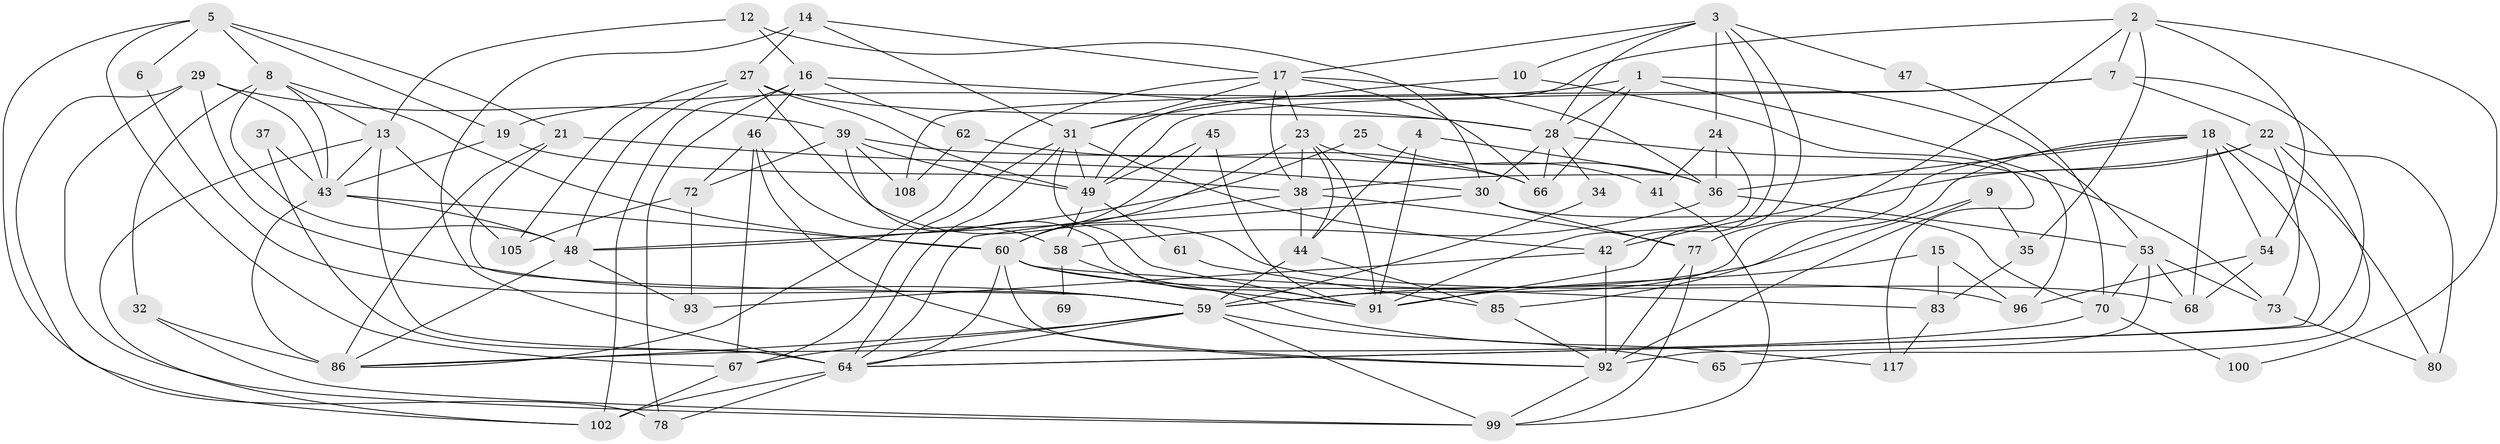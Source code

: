 // original degree distribution, {4: 0.2627118644067797, 5: 0.16101694915254236, 3: 0.3050847457627119, 2: 0.1271186440677966, 7: 0.025423728813559324, 6: 0.09322033898305085, 8: 0.01694915254237288, 12: 0.00847457627118644}
// Generated by graph-tools (version 1.1) at 2025/11/02/27/25 16:11:21]
// undirected, 76 vertices, 186 edges
graph export_dot {
graph [start="1"]
  node [color=gray90,style=filled];
  1 [super="+116"];
  2 [super="+52"];
  3 [super="+33"];
  4;
  5 [super="+56"];
  6;
  7;
  8 [super="+55"];
  9 [super="+11"];
  10;
  12;
  13 [super="+114"];
  14;
  15;
  16 [super="+20"];
  17 [super="+74"];
  18 [super="+103"];
  19 [super="+75"];
  21 [super="+40"];
  22 [super="+63"];
  23 [super="+51"];
  24 [super="+26"];
  25;
  27 [super="+115"];
  28 [super="+84"];
  29 [super="+101"];
  30 [super="+110"];
  31 [super="+57"];
  32;
  34;
  35;
  36 [super="+111"];
  37;
  38 [super="+90"];
  39 [super="+50"];
  41;
  42 [super="+82"];
  43 [super="+113"];
  44;
  45 [super="+71"];
  46 [super="+98"];
  47;
  48 [super="+97"];
  49;
  53 [super="+79"];
  54 [super="+76"];
  58 [super="+88"];
  59 [super="+87"];
  60 [super="+81"];
  61;
  62;
  64 [super="+109"];
  65;
  66;
  67;
  68 [super="+95"];
  69;
  70 [super="+106"];
  72 [super="+89"];
  73;
  77 [super="+104"];
  78;
  80;
  83;
  85;
  86 [super="+94"];
  91 [super="+112"];
  92 [super="+118"];
  93;
  96;
  99 [super="+107"];
  100;
  102;
  105;
  108;
  117;
  1 -- 96;
  1 -- 66;
  1 -- 53;
  1 -- 19;
  1 -- 28;
  2 -- 77;
  2 -- 35;
  2 -- 100;
  2 -- 49;
  2 -- 54;
  2 -- 7;
  3 -- 91;
  3 -- 10;
  3 -- 47;
  3 -- 42;
  3 -- 24;
  3 -- 17;
  3 -- 28;
  4 -- 44;
  4 -- 91;
  4 -- 36;
  5 -- 67;
  5 -- 78;
  5 -- 21;
  5 -- 6;
  5 -- 19;
  5 -- 8;
  6 -- 59;
  7 -- 22;
  7 -- 49;
  7 -- 108;
  7 -- 64;
  8 -- 60;
  8 -- 48;
  8 -- 43;
  8 -- 13;
  8 -- 32;
  9 -- 59;
  9 -- 35;
  9 -- 92;
  10 -- 117;
  10 -- 31;
  12 -- 13;
  12 -- 30;
  12 -- 16;
  13 -- 105;
  13 -- 64;
  13 -- 43;
  13 -- 102;
  14 -- 27;
  14 -- 64 [weight=2];
  14 -- 17;
  14 -- 31;
  15 -- 91;
  15 -- 83;
  15 -- 96;
  16 -- 28;
  16 -- 102;
  16 -- 62;
  16 -- 78;
  16 -- 46;
  17 -- 23;
  17 -- 36;
  17 -- 38;
  17 -- 66;
  17 -- 86;
  17 -- 31;
  18 -- 36;
  18 -- 68;
  18 -- 64;
  18 -- 80;
  18 -- 85;
  18 -- 54;
  18 -- 59;
  19 -- 38;
  19 -- 43;
  21 -- 59;
  21 -- 30;
  21 -- 86;
  22 -- 38;
  22 -- 65;
  22 -- 73;
  22 -- 80;
  22 -- 42;
  23 -- 38;
  23 -- 41;
  23 -- 44;
  23 -- 91;
  23 -- 60;
  24 -- 41;
  24 -- 91;
  24 -- 36;
  25 -- 36;
  25 -- 48;
  27 -- 49;
  27 -- 68;
  27 -- 48;
  27 -- 105;
  27 -- 28;
  28 -- 30;
  28 -- 34;
  28 -- 66;
  28 -- 73;
  29 -- 59;
  29 -- 99;
  29 -- 43;
  29 -- 102;
  29 -- 39;
  30 -- 77;
  30 -- 70;
  30 -- 48;
  31 -- 49;
  31 -- 42;
  31 -- 67;
  31 -- 64;
  31 -- 91;
  32 -- 99;
  32 -- 86;
  34 -- 59;
  35 -- 83;
  36 -- 58;
  36 -- 53;
  37 -- 64;
  37 -- 43;
  38 -- 64;
  38 -- 77;
  38 -- 44;
  39 -- 66;
  39 -- 91;
  39 -- 49;
  39 -- 108;
  39 -- 72;
  41 -- 99;
  42 -- 93;
  42 -- 92 [weight=2];
  43 -- 86;
  43 -- 60;
  43 -- 48;
  44 -- 85;
  44 -- 59;
  45 -- 49;
  45 -- 91;
  45 -- 60;
  46 -- 67;
  46 -- 72;
  46 -- 58;
  46 -- 92;
  47 -- 70;
  48 -- 86;
  48 -- 93;
  49 -- 61;
  49 -- 58;
  53 -- 92;
  53 -- 70 [weight=2];
  53 -- 73;
  53 -- 68;
  54 -- 96;
  54 -- 68 [weight=2];
  58 -- 69 [weight=2];
  58 -- 117;
  59 -- 99;
  59 -- 64;
  59 -- 65;
  59 -- 67;
  59 -- 86;
  60 -- 64;
  60 -- 96;
  60 -- 83;
  60 -- 91;
  60 -- 92;
  61 -- 85;
  62 -- 108;
  62 -- 66;
  64 -- 78;
  64 -- 102;
  67 -- 102;
  70 -- 100;
  70 -- 86;
  72 -- 105;
  72 -- 93;
  73 -- 80;
  77 -- 92;
  77 -- 99;
  83 -- 117;
  85 -- 92;
  92 -- 99;
}
